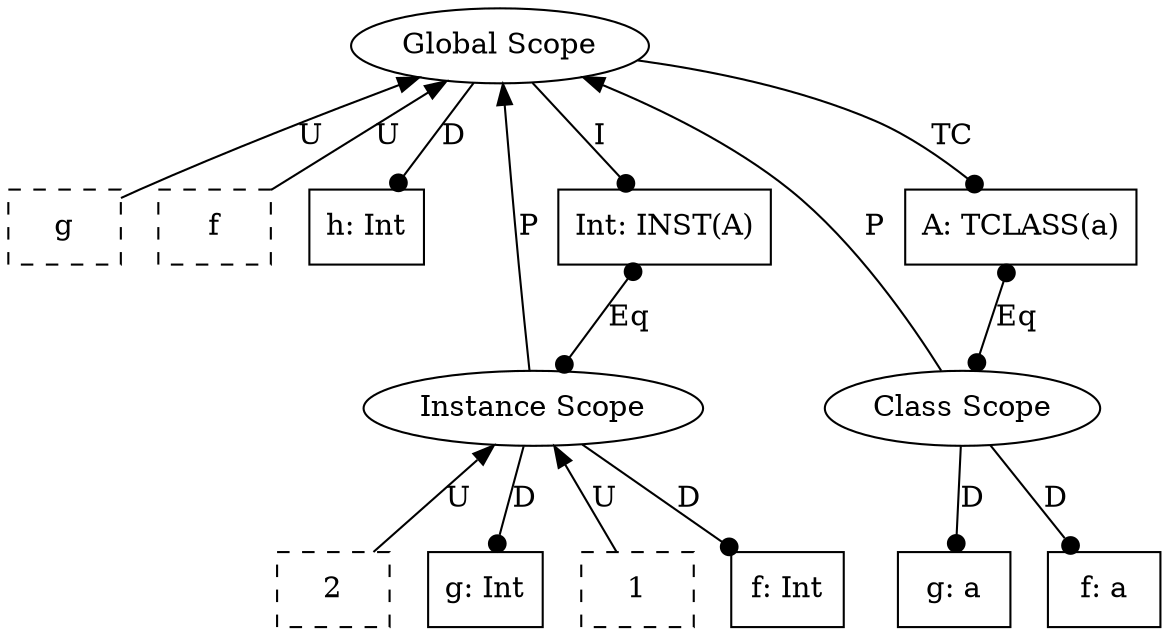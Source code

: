 graph {
    13 [label=g
       ,shape=box
       ,style=dashed];
    12 [label=f
       ,shape=box
       ,style=dashed];
    11 [label="h: Int",shape=box];
    10 [label=2
       ,shape=box
       ,style=dashed];
    9 [label="g: Int",shape=box];
    8 [label=1
      ,shape=box
      ,style=dashed];
    7 [label="f: Int",shape=box];
    6 [label="Instance Scope"
      ,shape=ellipse];
    5 [label="Int: INST(A)"
      ,shape=box];
    4 [label="g: a",shape=box];
    3 [label="f: a",shape=box];
    2 [label="Class Scope"
      ,shape=ellipse];
    1 [label="A: TCLASS(a)"
      ,shape=box];
    0 [label="Global Scope"
      ,shape=ellipse];
    0 -- 13 [label=U,dir=back];
    0 -- 12 [label=U,dir=back];
    0 -- 11 [label=D
            ,dir=forward
            ,arrowhead=dot];
    6 -- 10 [label=U,dir=back];
    6 -- 9 [label=D
           ,dir=forward
           ,arrowhead=dot];
    6 -- 8 [label=U,dir=back];
    6 -- 7 [label=D
           ,dir=forward
           ,arrowhead=dot];
    5 -- 6 [label=Eq
           ,dir=both
           ,arrowhead=dot
           ,arrowtail=dot];
    0 -- 6 [label=P,dir=back];
    0 -- 5 [label=I
           ,dir=forward
           ,arrowhead=dot];
    2 -- 4 [label=D
           ,dir=forward
           ,arrowhead=dot];
    2 -- 3 [label=D
           ,dir=forward
           ,arrowhead=dot];
    1 -- 2 [label=Eq
           ,dir=both
           ,arrowhead=dot
           ,arrowtail=dot];
    0 -- 2 [label=P,dir=back];
    0 -- 1 [label=TC
           ,dir=forward
           ,arrowhead=dot];
}
